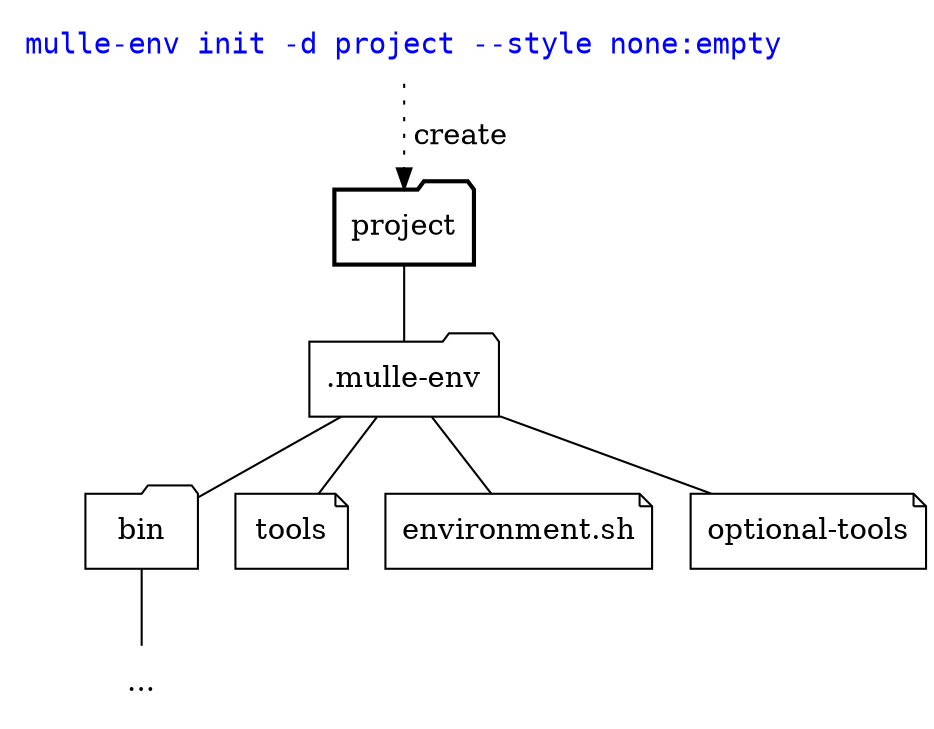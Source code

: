 digraph G {
    graph [rankdir = TD];

    node[shape=note];
    edge[arrowhead=none];

        "mulle-env init" [ label="mulle-env init -d project --style none:empty",
                           fontname="monospace",
                           fontcolor="blue",
                           shape="none" ]

        "mulle-env init" -> "project" [ arrowhead="", style="dotted", label=" create"]
         "project"     [ shape="folder", penwidth="2" ]
        ".mulle-env"   [ shape="folder" ]
        "bin"          [ shape="folder" ]

        "tools"
        "environment.sh"

        "project" ->  ".mulle-env"
        ".mulle-env" -> "environment.sh"
        ".mulle-env" -> "tools"
        ".mulle-env" -> "optional-tools"
        ".mulle-env" -> "bin"
        "bin" ->     "..."
        "..." [ shape="none"]
}
